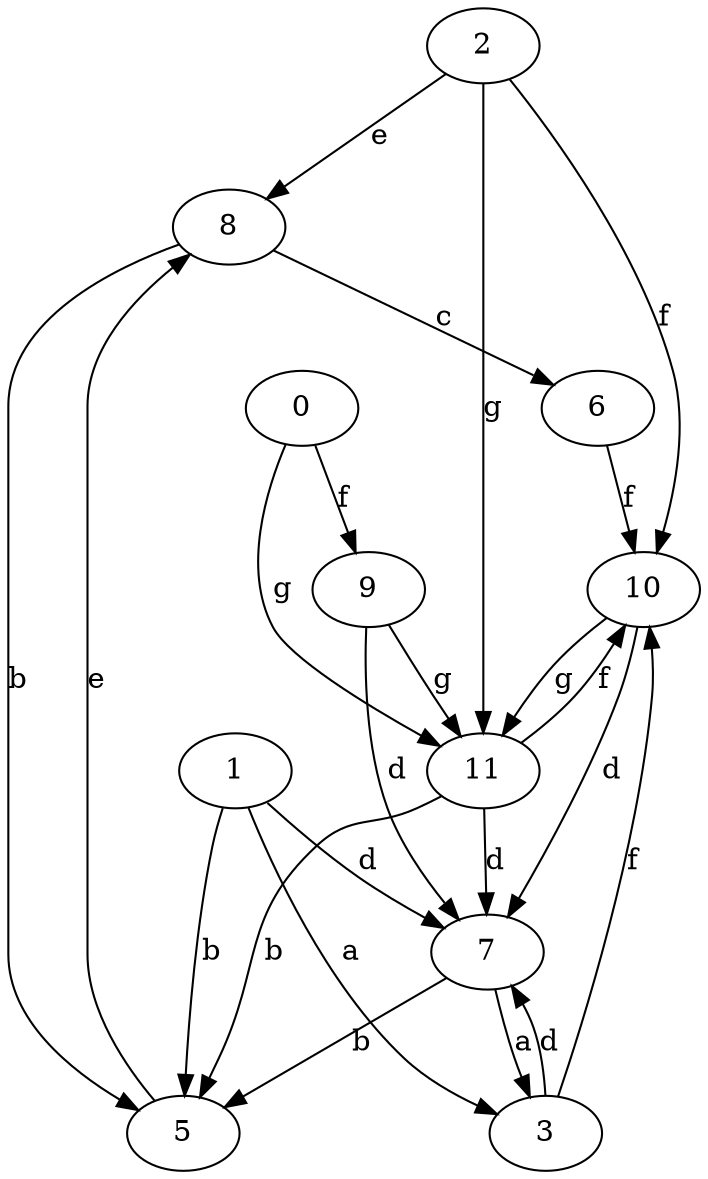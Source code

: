 strict digraph  {
2;
0;
3;
5;
6;
1;
7;
8;
9;
10;
11;
2 -> 8  [label=e];
2 -> 10  [label=f];
2 -> 11  [label=g];
0 -> 9  [label=f];
0 -> 11  [label=g];
3 -> 7  [label=d];
3 -> 10  [label=f];
5 -> 8  [label=e];
6 -> 10  [label=f];
1 -> 3  [label=a];
1 -> 5  [label=b];
1 -> 7  [label=d];
7 -> 3  [label=a];
7 -> 5  [label=b];
8 -> 5  [label=b];
8 -> 6  [label=c];
9 -> 7  [label=d];
9 -> 11  [label=g];
10 -> 7  [label=d];
10 -> 11  [label=g];
11 -> 5  [label=b];
11 -> 7  [label=d];
11 -> 10  [label=f];
}

